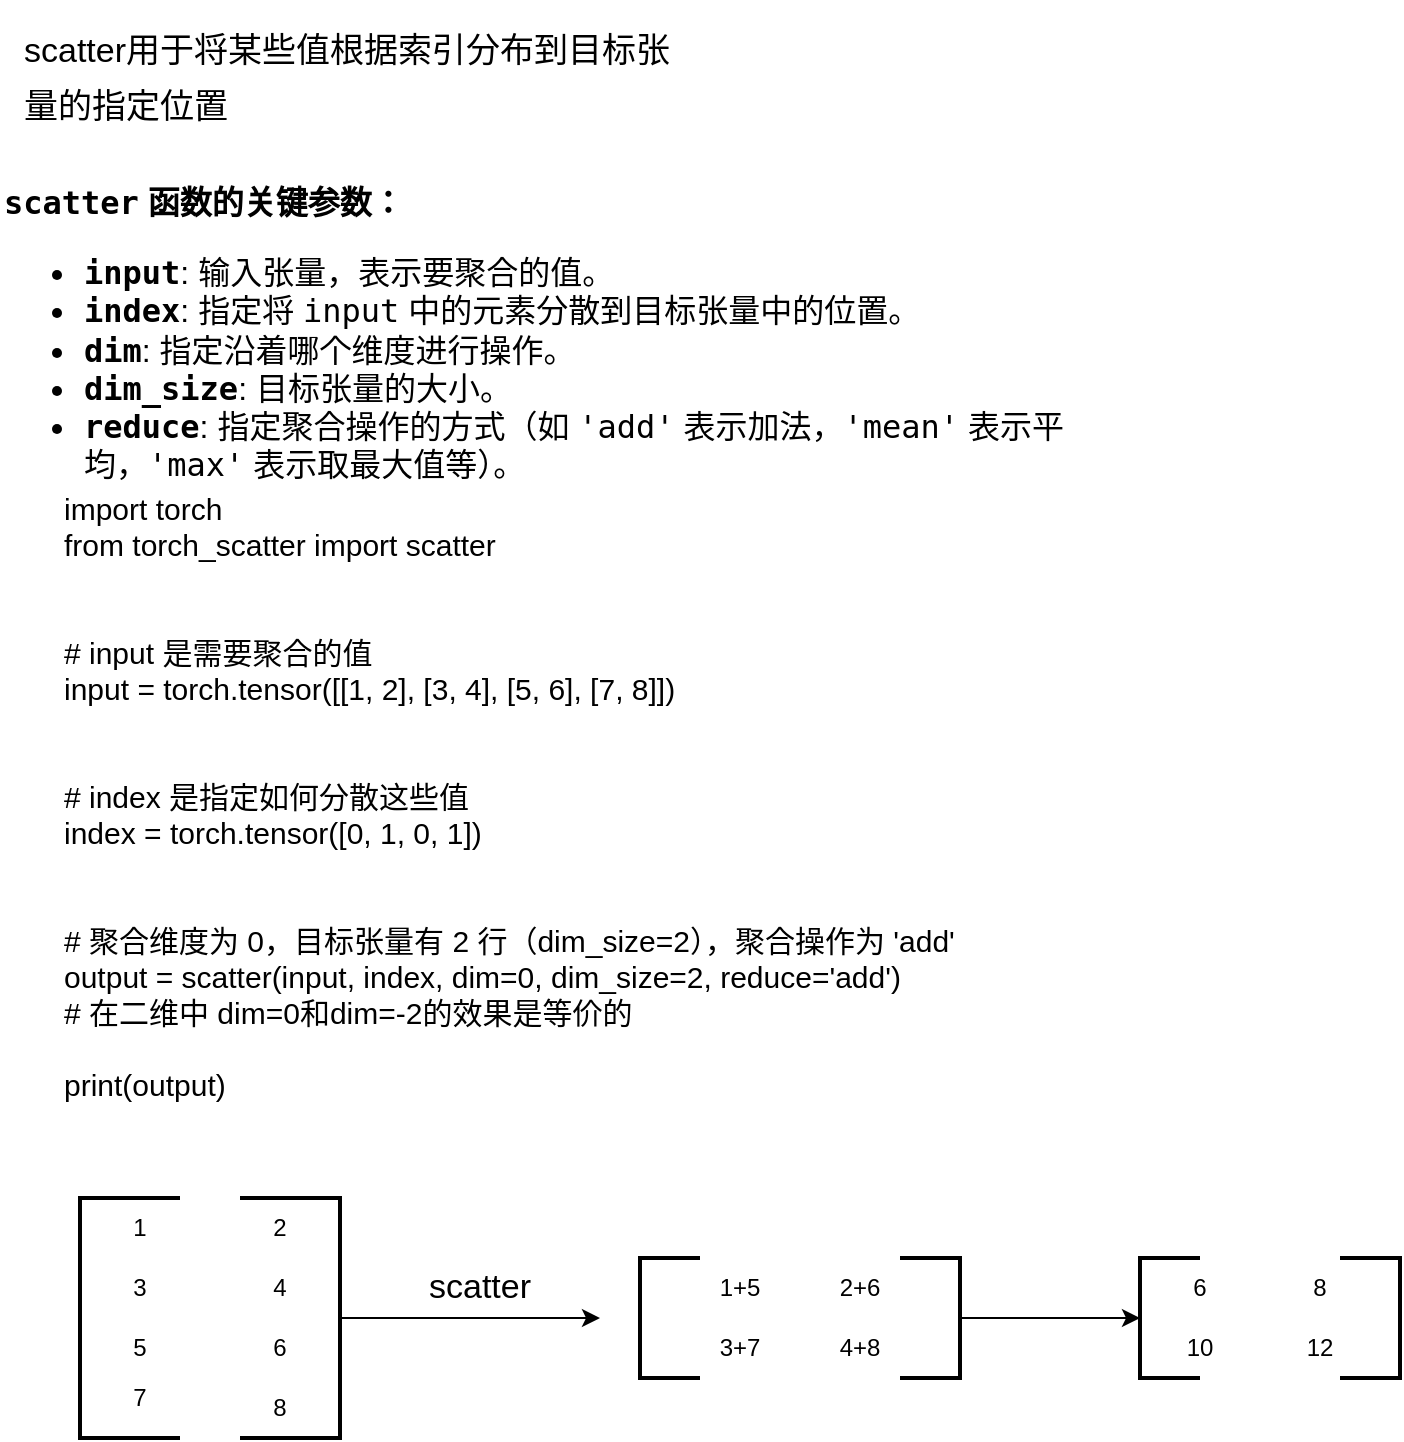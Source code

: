 <mxfile version="24.7.14">
  <diagram name="第 1 页" id="P-KqnQGnXuje-niMfhZ2">
    <mxGraphModel dx="1042" dy="573" grid="1" gridSize="10" guides="1" tooltips="1" connect="1" arrows="1" fold="1" page="1" pageScale="1" pageWidth="827" pageHeight="1169" math="0" shadow="0">
      <root>
        <mxCell id="0" />
        <mxCell id="1" parent="0" />
        <mxCell id="_Tb0Xmj7mTu4rhi82HRp-1" value="&lt;p style=&quot;line-height: 215%;&quot;&gt;&lt;font style=&quot;font-size: 17px;&quot;&gt;scatter用于将某些值根据索引分布到目标张量的指定位置&lt;br&gt;&lt;br&gt;&lt;/font&gt;&lt;/p&gt;" style="text;strokeColor=none;align=left;fillColor=none;html=1;verticalAlign=middle;whiteSpace=wrap;rounded=0;" vertex="1" parent="1">
          <mxGeometry x="30" y="20" width="330" height="70" as="geometry" />
        </mxCell>
        <mxCell id="_Tb0Xmj7mTu4rhi82HRp-2" value="&lt;h3 style=&quot;font-size: 16px;&quot;&gt;&lt;font style=&quot;font-size: 16px;&quot;&gt;&lt;code style=&quot;&quot;&gt;scatter&lt;/code&gt; 函数的关键参数：&lt;/font&gt;&lt;/h3&gt;&lt;ul style=&quot;font-size: 16px;&quot;&gt;&lt;li style=&quot;&quot;&gt;&lt;font style=&quot;font-size: 16px;&quot;&gt;&lt;strong&gt;&lt;code&gt;input&lt;/code&gt;&lt;/strong&gt;: 输入张量，表示要聚合的值。&lt;/font&gt;&lt;/li&gt;&lt;li style=&quot;&quot;&gt;&lt;font style=&quot;font-size: 16px;&quot;&gt;&lt;strong&gt;&lt;code&gt;index&lt;/code&gt;&lt;/strong&gt;: 指定将 &lt;code&gt;input&lt;/code&gt; 中的元素分散到目标张量中的位置。&lt;/font&gt;&lt;/li&gt;&lt;li style=&quot;&quot;&gt;&lt;font style=&quot;font-size: 16px;&quot;&gt;&lt;strong&gt;&lt;code&gt;dim&lt;/code&gt;&lt;/strong&gt;: 指定沿着哪个维度进行操作。&lt;/font&gt;&lt;/li&gt;&lt;li style=&quot;&quot;&gt;&lt;font style=&quot;font-size: 16px;&quot;&gt;&lt;strong&gt;&lt;code&gt;dim_size&lt;/code&gt;&lt;/strong&gt;: 目标张量的大小。&lt;/font&gt;&lt;/li&gt;&lt;li style=&quot;&quot;&gt;&lt;font style=&quot;font-size: 16px;&quot;&gt;&lt;strong style=&quot;&quot;&gt;&lt;code&gt;reduce&lt;/code&gt;&lt;/strong&gt;: 指定聚合操作的方式（如 &lt;code style=&quot;&quot;&gt;&#39;add&#39;&lt;/code&gt; 表示加法，&lt;code style=&quot;&quot;&gt;&#39;mean&#39;&lt;/code&gt; 表示平均，&lt;code style=&quot;&quot;&gt;&#39;max&#39;&lt;/code&gt; 表示取最大值等）。&lt;/font&gt;&lt;/li&gt;&lt;/ul&gt;" style="text;whiteSpace=wrap;html=1;" vertex="1" parent="1">
          <mxGeometry x="20" y="70" width="560" height="190" as="geometry" />
        </mxCell>
        <UserObject label="import torch&#xa;from torch_scatter import scatter&#xa;&#xa;&#xa;# input 是需要聚合的值&#xa;input = torch.tensor([[1, 2], [3, 4], [5, 6], [7, 8]])&#xa;&#xa;&#xa;# index 是指定如何分散这些值&#xa;index = torch.tensor([0, 1, 0, 1])&#xa;&#xa;&#xa;# 聚合维度为 0，目标张量有 2 行（dim_size=2），聚合操作为 &#39;add&#39;&#xa;output = scatter(input, index, dim=0, dim_size=2, reduce=&#39;add&#39;)&#xa;# 在二维中 dim=0和dim=-2的效果是等价的&#xa;&#xa;print(output)" link="import torch&#xa;from torch_scatter import scatter&#xa;&#xa;&#xa;# input 是需要聚合的值&#xa;input = torch.tensor([[1, 2], [3, 4], [5, 6], [7, 8]])&#xa;&#xa;&#xa;# index 是指定如何分散这些值&#xa;index = torch.tensor([0, 1, 0, 1])&#xa;&#xa;&#xa;# 聚合维度为 0，目标张量有 2 行（dim_size=2），聚合操作为 &#39;add&#39;&#xa;output = scatter(input, index, dim=0, dim_size=2, reduce=&#39;add&#39;)&#xa;&#xa;&#xa;print(output)" id="_Tb0Xmj7mTu4rhi82HRp-3">
          <mxCell style="text;whiteSpace=wrap;fontSize=15;" vertex="1" parent="1">
            <mxGeometry x="50" y="240" width="500" height="340" as="geometry" />
          </mxCell>
        </UserObject>
        <mxCell id="_Tb0Xmj7mTu4rhi82HRp-4" value="" style="strokeWidth=2;html=1;shape=mxgraph.flowchart.annotation_1;align=left;pointerEvents=1;" vertex="1" parent="1">
          <mxGeometry x="60" y="600" width="50" height="120" as="geometry" />
        </mxCell>
        <mxCell id="_Tb0Xmj7mTu4rhi82HRp-5" value="1" style="text;strokeColor=none;align=center;fillColor=none;html=1;verticalAlign=middle;whiteSpace=wrap;rounded=0;" vertex="1" parent="1">
          <mxGeometry x="60" y="600" width="60" height="30" as="geometry" />
        </mxCell>
        <mxCell id="_Tb0Xmj7mTu4rhi82HRp-6" value="2" style="text;strokeColor=none;align=center;fillColor=none;html=1;verticalAlign=middle;whiteSpace=wrap;rounded=0;" vertex="1" parent="1">
          <mxGeometry x="130" y="600" width="60" height="30" as="geometry" />
        </mxCell>
        <mxCell id="_Tb0Xmj7mTu4rhi82HRp-7" value="3" style="text;strokeColor=none;align=center;fillColor=none;html=1;verticalAlign=middle;whiteSpace=wrap;rounded=0;" vertex="1" parent="1">
          <mxGeometry x="60" y="630" width="60" height="30" as="geometry" />
        </mxCell>
        <mxCell id="_Tb0Xmj7mTu4rhi82HRp-8" value="4" style="text;strokeColor=none;align=center;fillColor=none;html=1;verticalAlign=middle;whiteSpace=wrap;rounded=0;" vertex="1" parent="1">
          <mxGeometry x="130" y="630" width="60" height="30" as="geometry" />
        </mxCell>
        <mxCell id="_Tb0Xmj7mTu4rhi82HRp-9" value="5" style="text;strokeColor=none;align=center;fillColor=none;html=1;verticalAlign=middle;whiteSpace=wrap;rounded=0;" vertex="1" parent="1">
          <mxGeometry x="60" y="660" width="60" height="30" as="geometry" />
        </mxCell>
        <mxCell id="_Tb0Xmj7mTu4rhi82HRp-10" value="6" style="text;strokeColor=none;align=center;fillColor=none;html=1;verticalAlign=middle;whiteSpace=wrap;rounded=0;" vertex="1" parent="1">
          <mxGeometry x="130" y="660" width="60" height="30" as="geometry" />
        </mxCell>
        <mxCell id="_Tb0Xmj7mTu4rhi82HRp-11" value="7" style="text;strokeColor=none;align=center;fillColor=none;html=1;verticalAlign=middle;whiteSpace=wrap;rounded=0;" vertex="1" parent="1">
          <mxGeometry x="70" y="690" width="40" height="20" as="geometry" />
        </mxCell>
        <mxCell id="_Tb0Xmj7mTu4rhi82HRp-12" value="8" style="text;strokeColor=none;align=center;fillColor=none;html=1;verticalAlign=middle;whiteSpace=wrap;rounded=0;" vertex="1" parent="1">
          <mxGeometry x="130" y="690" width="60" height="30" as="geometry" />
        </mxCell>
        <mxCell id="_Tb0Xmj7mTu4rhi82HRp-16" style="edgeStyle=orthogonalEdgeStyle;rounded=0;orthogonalLoop=1;jettySize=auto;html=1;exitX=0;exitY=0.5;exitDx=0;exitDy=0;exitPerimeter=0;" edge="1" parent="1" source="_Tb0Xmj7mTu4rhi82HRp-15">
          <mxGeometry relative="1" as="geometry">
            <mxPoint x="320" y="660" as="targetPoint" />
          </mxGeometry>
        </mxCell>
        <mxCell id="_Tb0Xmj7mTu4rhi82HRp-15" value="" style="strokeWidth=2;html=1;shape=mxgraph.flowchart.annotation_1;align=left;pointerEvents=1;rotation=-180;" vertex="1" parent="1">
          <mxGeometry x="140" y="600" width="50" height="120" as="geometry" />
        </mxCell>
        <mxCell id="_Tb0Xmj7mTu4rhi82HRp-17" value="&lt;font style=&quot;font-size: 17px;&quot;&gt;scatter&lt;/font&gt;" style="text;strokeColor=none;align=center;fillColor=none;html=1;verticalAlign=middle;whiteSpace=wrap;rounded=0;" vertex="1" parent="1">
          <mxGeometry x="230" y="630" width="60" height="30" as="geometry" />
        </mxCell>
        <mxCell id="_Tb0Xmj7mTu4rhi82HRp-18" value="" style="strokeWidth=2;html=1;shape=mxgraph.flowchart.annotation_1;align=left;pointerEvents=1;" vertex="1" parent="1">
          <mxGeometry x="340" y="630" width="30" height="60" as="geometry" />
        </mxCell>
        <mxCell id="_Tb0Xmj7mTu4rhi82HRp-22" value="1+5" style="text;strokeColor=none;align=center;fillColor=none;html=1;verticalAlign=middle;whiteSpace=wrap;rounded=0;" vertex="1" parent="1">
          <mxGeometry x="360" y="630" width="60" height="30" as="geometry" />
        </mxCell>
        <mxCell id="_Tb0Xmj7mTu4rhi82HRp-23" value="2+6" style="text;strokeColor=none;align=center;fillColor=none;html=1;verticalAlign=middle;whiteSpace=wrap;rounded=0;" vertex="1" parent="1">
          <mxGeometry x="420" y="630" width="60" height="30" as="geometry" />
        </mxCell>
        <mxCell id="_Tb0Xmj7mTu4rhi82HRp-24" value="3+7" style="text;strokeColor=none;align=center;fillColor=none;html=1;verticalAlign=middle;whiteSpace=wrap;rounded=0;" vertex="1" parent="1">
          <mxGeometry x="360" y="660" width="60" height="30" as="geometry" />
        </mxCell>
        <mxCell id="_Tb0Xmj7mTu4rhi82HRp-25" value="4+8" style="text;strokeColor=none;align=center;fillColor=none;html=1;verticalAlign=middle;whiteSpace=wrap;rounded=0;" vertex="1" parent="1">
          <mxGeometry x="420" y="650" width="60" height="50" as="geometry" />
        </mxCell>
        <mxCell id="_Tb0Xmj7mTu4rhi82HRp-27" style="edgeStyle=orthogonalEdgeStyle;rounded=0;orthogonalLoop=1;jettySize=auto;html=1;exitX=0;exitY=0.5;exitDx=0;exitDy=0;exitPerimeter=0;" edge="1" parent="1" source="_Tb0Xmj7mTu4rhi82HRp-26">
          <mxGeometry relative="1" as="geometry">
            <mxPoint x="590" y="660" as="targetPoint" />
          </mxGeometry>
        </mxCell>
        <mxCell id="_Tb0Xmj7mTu4rhi82HRp-26" value="" style="strokeWidth=2;html=1;shape=mxgraph.flowchart.annotation_1;align=left;pointerEvents=1;rotation=-180;" vertex="1" parent="1">
          <mxGeometry x="470" y="630" width="30" height="60" as="geometry" />
        </mxCell>
        <mxCell id="_Tb0Xmj7mTu4rhi82HRp-28" value="" style="strokeWidth=2;html=1;shape=mxgraph.flowchart.annotation_1;align=left;pointerEvents=1;" vertex="1" parent="1">
          <mxGeometry x="590" y="630" width="30" height="60" as="geometry" />
        </mxCell>
        <mxCell id="_Tb0Xmj7mTu4rhi82HRp-29" value="6" style="text;strokeColor=none;align=center;fillColor=none;html=1;verticalAlign=middle;whiteSpace=wrap;rounded=0;" vertex="1" parent="1">
          <mxGeometry x="590" y="630" width="60" height="30" as="geometry" />
        </mxCell>
        <mxCell id="_Tb0Xmj7mTu4rhi82HRp-30" value="8" style="text;strokeColor=none;align=center;fillColor=none;html=1;verticalAlign=middle;whiteSpace=wrap;rounded=0;" vertex="1" parent="1">
          <mxGeometry x="650" y="630" width="60" height="30" as="geometry" />
        </mxCell>
        <mxCell id="_Tb0Xmj7mTu4rhi82HRp-31" value="10" style="text;strokeColor=none;align=center;fillColor=none;html=1;verticalAlign=middle;whiteSpace=wrap;rounded=0;" vertex="1" parent="1">
          <mxGeometry x="590" y="660" width="60" height="30" as="geometry" />
        </mxCell>
        <mxCell id="_Tb0Xmj7mTu4rhi82HRp-32" value="12" style="text;strokeColor=none;align=center;fillColor=none;html=1;verticalAlign=middle;whiteSpace=wrap;rounded=0;" vertex="1" parent="1">
          <mxGeometry x="650" y="650" width="60" height="50" as="geometry" />
        </mxCell>
        <mxCell id="_Tb0Xmj7mTu4rhi82HRp-33" value="" style="strokeWidth=2;html=1;shape=mxgraph.flowchart.annotation_1;align=left;pointerEvents=1;rotation=-180;" vertex="1" parent="1">
          <mxGeometry x="690" y="630" width="30" height="60" as="geometry" />
        </mxCell>
      </root>
    </mxGraphModel>
  </diagram>
</mxfile>
